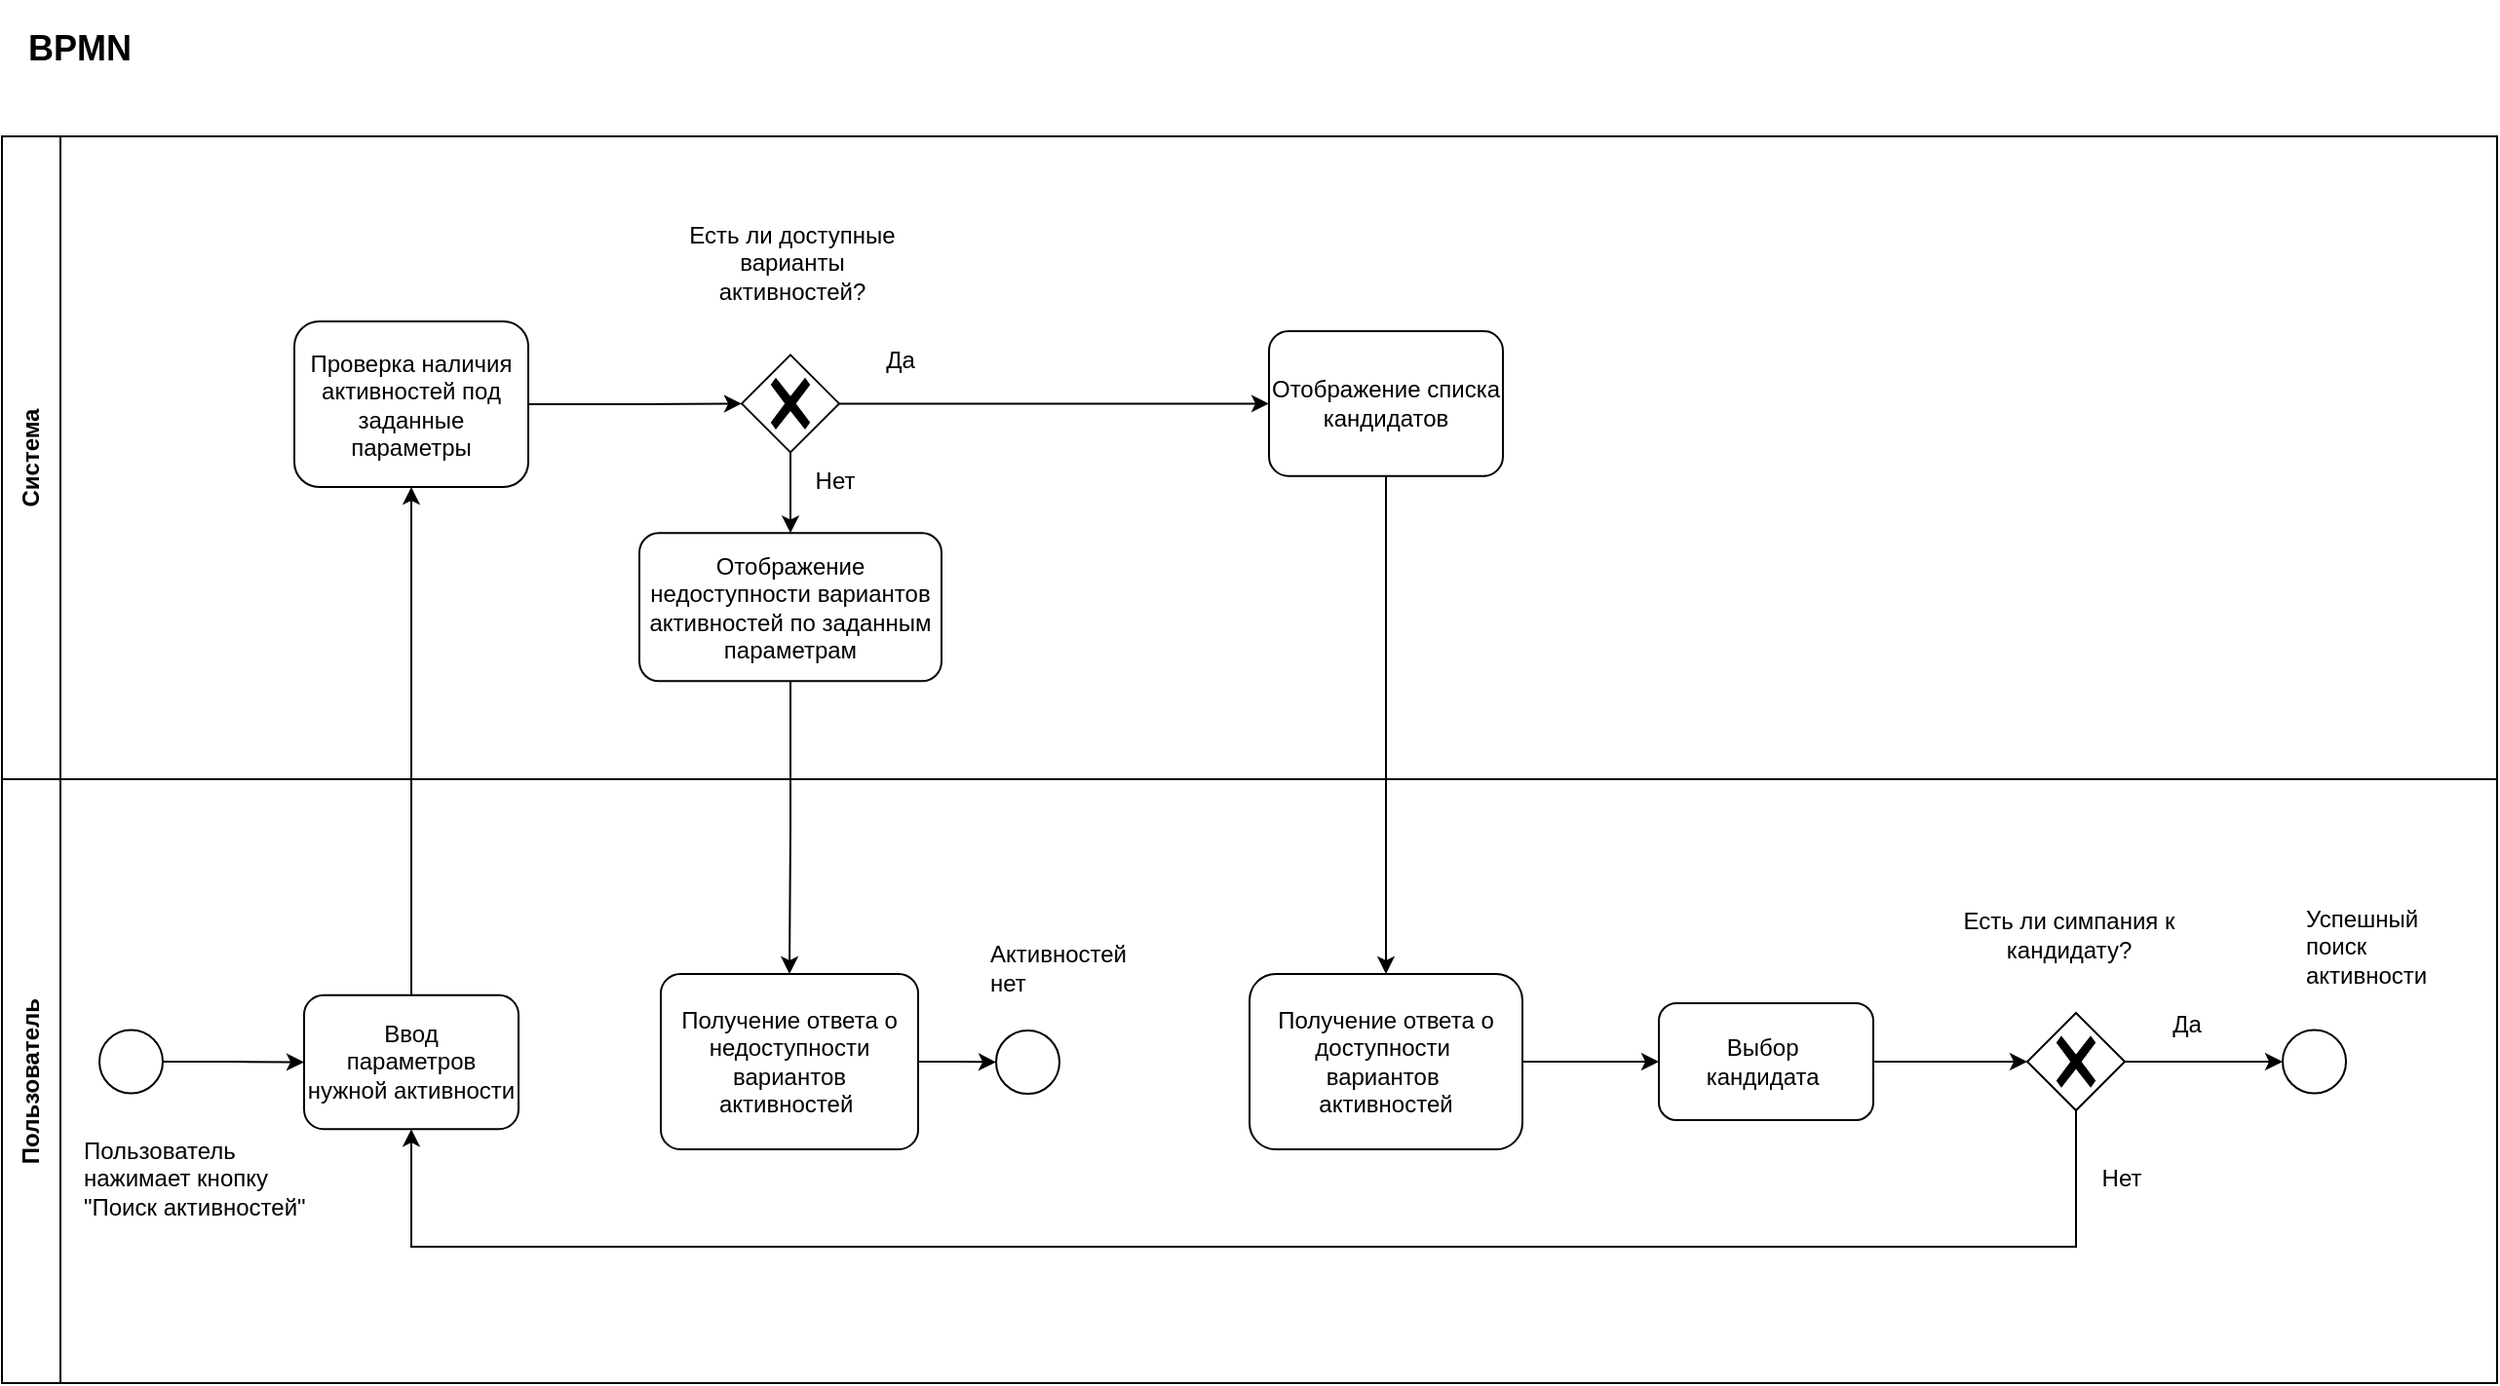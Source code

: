 <mxfile version="24.8.3">
  <diagram id="dzeYjGLBoUlJzBdF_KcF" name="BPMN">
    <mxGraphModel grid="1" page="1" gridSize="10" guides="1" tooltips="1" connect="1" arrows="1" fold="1" pageScale="1" pageWidth="1169" pageHeight="827" math="0" shadow="0">
      <root>
        <mxCell id="0" />
        <mxCell id="1" parent="0" />
        <mxCell id="bFTo_YiCv1sK3xuN5KWK-14" value="Система" style="swimlane;startSize=30;horizontal=0;html=1;whiteSpace=wrap;" vertex="1" parent="1">
          <mxGeometry x="80" y="240" width="1280" height="330" as="geometry" />
        </mxCell>
        <mxCell id="59hmk-yssHVuXWEo8j7X-1" style="edgeStyle=orthogonalEdgeStyle;rounded=0;orthogonalLoop=1;jettySize=auto;html=1;" edge="1" parent="bFTo_YiCv1sK3xuN5KWK-14" source="EmTWN6jmnc6d_m_KLZxq-1" target="EmTWN6jmnc6d_m_KLZxq-7">
          <mxGeometry relative="1" as="geometry" />
        </mxCell>
        <mxCell id="EmTWN6jmnc6d_m_KLZxq-1" value="" style="points=[[0.25,0.25,0],[0.5,0,0],[0.75,0.25,0],[1,0.5,0],[0.75,0.75,0],[0.5,1,0],[0.25,0.75,0],[0,0.5,0]];shape=mxgraph.bpmn.gateway2;html=1;verticalLabelPosition=bottom;labelBackgroundColor=#ffffff;verticalAlign=top;align=center;perimeter=rhombusPerimeter;outlineConnect=0;outline=none;symbol=none;gwType=exclusive;" vertex="1" parent="bFTo_YiCv1sK3xuN5KWK-14">
          <mxGeometry x="379.5" y="112.19" width="50" height="50" as="geometry" />
        </mxCell>
        <mxCell id="EmTWN6jmnc6d_m_KLZxq-5" value="&lt;div&gt;Отображение списка кандидатов&lt;/div&gt;" style="points=[[0.25,0,0],[0.5,0,0],[0.75,0,0],[1,0.25,0],[1,0.5,0],[1,0.75,0],[0.75,1,0],[0.5,1,0],[0.25,1,0],[0,0.75,0],[0,0.5,0],[0,0.25,0]];shape=mxgraph.bpmn.task;whiteSpace=wrap;rectStyle=rounded;size=10;html=1;container=1;expand=0;collapsible=0;taskMarker=abstract;" vertex="1" parent="bFTo_YiCv1sK3xuN5KWK-14">
          <mxGeometry x="650" y="100.0" width="120" height="74.38" as="geometry" />
        </mxCell>
        <mxCell id="EmTWN6jmnc6d_m_KLZxq-7" value="Отображение недоступности вариантов активностей по заданным параметрам" style="points=[[0.25,0,0],[0.5,0,0],[0.75,0,0],[1,0.25,0],[1,0.5,0],[1,0.75,0],[0.75,1,0],[0.5,1,0],[0.25,1,0],[0,0.75,0],[0,0.5,0],[0,0.25,0]];shape=mxgraph.bpmn.task;whiteSpace=wrap;rectStyle=rounded;size=10;html=1;container=1;expand=0;collapsible=0;taskMarker=abstract;" vertex="1" parent="bFTo_YiCv1sK3xuN5KWK-14">
          <mxGeometry x="327" y="203.68" width="155" height="76" as="geometry" />
        </mxCell>
        <mxCell id="EmTWN6jmnc6d_m_KLZxq-9" value="Да" style="text;html=1;align=center;verticalAlign=middle;whiteSpace=wrap;rounded=0;" vertex="1" parent="bFTo_YiCv1sK3xuN5KWK-14">
          <mxGeometry x="440" y="100" width="42" height="30" as="geometry" />
        </mxCell>
        <mxCell id="EmTWN6jmnc6d_m_KLZxq-10" value="Нет" style="text;html=1;align=center;verticalAlign=middle;whiteSpace=wrap;rounded=0;" vertex="1" parent="bFTo_YiCv1sK3xuN5KWK-14">
          <mxGeometry x="410" y="162.19" width="35" height="30" as="geometry" />
        </mxCell>
        <mxCell id="m8bl-wm8xfxtUhw2_gp4-38" style="edgeStyle=orthogonalEdgeStyle;rounded=0;orthogonalLoop=1;jettySize=auto;html=1;entryX=0;entryY=0.5;entryDx=0;entryDy=0;entryPerimeter=0;" edge="1" parent="bFTo_YiCv1sK3xuN5KWK-14" source="EmTWN6jmnc6d_m_KLZxq-1" target="EmTWN6jmnc6d_m_KLZxq-5">
          <mxGeometry relative="1" as="geometry" />
        </mxCell>
        <mxCell id="m8bl-wm8xfxtUhw2_gp4-42" value="Есть ли доступные варианты активностей?" style="text;html=1;align=center;verticalAlign=middle;whiteSpace=wrap;rounded=0;" vertex="1" parent="bFTo_YiCv1sK3xuN5KWK-14">
          <mxGeometry x="345" y="40" width="120.5" height="50" as="geometry" />
        </mxCell>
        <mxCell id="POMdLoyeSTip-pTWEH2q-1" value="BPMN" style="text;html=1;align=center;verticalAlign=middle;whiteSpace=wrap;rounded=0;fontSize=18;fontStyle=1" vertex="1" parent="1">
          <mxGeometry x="80" y="170" width="80" height="50" as="geometry" />
        </mxCell>
        <mxCell id="m8bl-wm8xfxtUhw2_gp4-1" value="Пользователь" style="swimlane;startSize=30;horizontal=0;html=1;whiteSpace=wrap;" vertex="1" parent="1">
          <mxGeometry x="80" y="570" width="1280" height="310" as="geometry" />
        </mxCell>
        <mxCell id="-uXYRUawB6G-Zc_b30fP-1" value="&lt;font style=&quot;font-size: 12px;&quot;&gt;Пользователь нажимает кнопку&lt;/font&gt;&lt;div style=&quot;&quot;&gt;&lt;font style=&quot;font-size: 12px;&quot;&gt;&quot;Поиск активностей&quot;&lt;/font&gt;&lt;/div&gt;" style="text;html=1;align=left;verticalAlign=middle;whiteSpace=wrap;rounded=0;" vertex="1" parent="m8bl-wm8xfxtUhw2_gp4-1">
          <mxGeometry x="40" y="179.62" width="128.75" height="50" as="geometry" />
        </mxCell>
        <mxCell id="Zr5_fD3SWUHh1ZhzUout-1" value="" style="points=[[0.145,0.145,0],[0.5,0,0],[0.855,0.145,0],[1,0.5,0],[0.855,0.855,0],[0.5,1,0],[0.145,0.855,0],[0,0.5,0]];shape=mxgraph.bpmn.event;html=1;verticalLabelPosition=bottom;labelBackgroundColor=#ffffff;verticalAlign=top;align=center;perimeter=ellipsePerimeter;outlineConnect=0;aspect=fixed;outline=standard;symbol=general;" vertex="1" parent="m8bl-wm8xfxtUhw2_gp4-1">
          <mxGeometry x="50" y="128.75" width="32.5" height="32.5" as="geometry" />
        </mxCell>
        <mxCell id="m8bl-wm8xfxtUhw2_gp4-24" style="edgeStyle=orthogonalEdgeStyle;rounded=0;orthogonalLoop=1;jettySize=auto;html=1;entryX=0;entryY=0.5;entryDx=0;entryDy=0;entryPerimeter=0;" edge="1" parent="m8bl-wm8xfxtUhw2_gp4-1" source="Zr5_fD3SWUHh1ZhzUout-1" target="EmTWN6jmnc6d_m_KLZxq-2">
          <mxGeometry relative="1" as="geometry" />
        </mxCell>
        <mxCell id="m8bl-wm8xfxtUhw2_gp4-28" value="Получение ответа о недоступности вариантов активностей&amp;nbsp;" style="points=[[0.25,0,0],[0.5,0,0],[0.75,0,0],[1,0.25,0],[1,0.5,0],[1,0.75,0],[0.75,1,0],[0.5,1,0],[0.25,1,0],[0,0.75,0],[0,0.5,0],[0,0.25,0]];shape=mxgraph.bpmn.task;whiteSpace=wrap;rectStyle=rounded;size=10;html=1;container=1;expand=0;collapsible=0;taskMarker=abstract;" vertex="1" parent="m8bl-wm8xfxtUhw2_gp4-1">
          <mxGeometry x="338" y="100" width="132" height="90" as="geometry" />
        </mxCell>
        <mxCell id="m8bl-wm8xfxtUhw2_gp4-25" value="Проверка наличия активностей под заданные параметры" style="rounded=1;whiteSpace=wrap;html=1;" vertex="1" parent="m8bl-wm8xfxtUhw2_gp4-1">
          <mxGeometry x="150" y="-234.99" width="120" height="85" as="geometry" />
        </mxCell>
        <mxCell id="m8bl-wm8xfxtUhw2_gp4-26" value="" style="edgeStyle=orthogonalEdgeStyle;rounded=0;orthogonalLoop=1;jettySize=auto;html=1;" edge="1" parent="m8bl-wm8xfxtUhw2_gp4-1" source="EmTWN6jmnc6d_m_KLZxq-2" target="m8bl-wm8xfxtUhw2_gp4-25">
          <mxGeometry relative="1" as="geometry" />
        </mxCell>
        <mxCell id="EmTWN6jmnc6d_m_KLZxq-2" value="Ввод&lt;div&gt;параметров нужной активности&lt;/div&gt;" style="points=[[0.25,0,0],[0.5,0,0],[0.75,0,0],[1,0.25,0],[1,0.5,0],[1,0.75,0],[0.75,1,0],[0.5,1,0],[0.25,1,0],[0,0.75,0],[0,0.5,0],[0,0.25,0]];shape=mxgraph.bpmn.task;whiteSpace=wrap;rectStyle=rounded;size=10;html=1;container=1;expand=0;collapsible=0;taskMarker=abstract;" vertex="1" parent="m8bl-wm8xfxtUhw2_gp4-1">
          <mxGeometry x="155" y="110.87" width="110" height="68.75" as="geometry" />
        </mxCell>
        <mxCell id="m8bl-wm8xfxtUhw2_gp4-34" value="" style="points=[[0.145,0.145,0],[0.5,0,0],[0.855,0.145,0],[1,0.5,0],[0.855,0.855,0],[0.5,1,0],[0.145,0.855,0],[0,0.5,0]];shape=mxgraph.bpmn.event;html=1;verticalLabelPosition=bottom;labelBackgroundColor=#ffffff;verticalAlign=top;align=center;perimeter=ellipsePerimeter;outlineConnect=0;aspect=fixed;outline=standard;symbol=general;" vertex="1" parent="m8bl-wm8xfxtUhw2_gp4-1">
          <mxGeometry x="510" y="129" width="32.5" height="32.5" as="geometry" />
        </mxCell>
        <mxCell id="m8bl-wm8xfxtUhw2_gp4-35" value="Активностей нет" style="text;html=1;align=left;verticalAlign=middle;whiteSpace=wrap;rounded=0;" vertex="1" parent="m8bl-wm8xfxtUhw2_gp4-1">
          <mxGeometry x="505" y="71.87" width="85" height="50" as="geometry" />
        </mxCell>
        <mxCell id="m8bl-wm8xfxtUhw2_gp4-39" style="edgeStyle=orthogonalEdgeStyle;rounded=0;orthogonalLoop=1;jettySize=auto;html=1;entryX=0;entryY=0.5;entryDx=0;entryDy=0;entryPerimeter=0;" edge="1" parent="m8bl-wm8xfxtUhw2_gp4-1" source="m8bl-wm8xfxtUhw2_gp4-28" target="m8bl-wm8xfxtUhw2_gp4-34">
          <mxGeometry relative="1" as="geometry" />
        </mxCell>
        <mxCell id="m8bl-wm8xfxtUhw2_gp4-45" value="" style="edgeStyle=orthogonalEdgeStyle;rounded=0;orthogonalLoop=1;jettySize=auto;html=1;" edge="1" parent="m8bl-wm8xfxtUhw2_gp4-1" source="m8bl-wm8xfxtUhw2_gp4-40" target="m8bl-wm8xfxtUhw2_gp4-44">
          <mxGeometry relative="1" as="geometry" />
        </mxCell>
        <mxCell id="m8bl-wm8xfxtUhw2_gp4-40" value="Получение ответа о доступности&amp;nbsp;&lt;div&gt;вариантов&amp;nbsp;&lt;/div&gt;&lt;div&gt;активностей&lt;/div&gt;" style="rounded=1;whiteSpace=wrap;html=1;" vertex="1" parent="m8bl-wm8xfxtUhw2_gp4-1">
          <mxGeometry x="640" y="100" width="140" height="90" as="geometry" />
        </mxCell>
        <mxCell id="m8bl-wm8xfxtUhw2_gp4-44" value="Выбор&amp;nbsp;&lt;div&gt;кандидата&amp;nbsp;&lt;/div&gt;" style="rounded=1;whiteSpace=wrap;html=1;" vertex="1" parent="m8bl-wm8xfxtUhw2_gp4-1">
          <mxGeometry x="850" y="115" width="110" height="60" as="geometry" />
        </mxCell>
        <mxCell id="m8bl-wm8xfxtUhw2_gp4-48" value="" style="edgeStyle=orthogonalEdgeStyle;rounded=0;orthogonalLoop=1;jettySize=auto;html=1;" edge="1" parent="m8bl-wm8xfxtUhw2_gp4-1" source="m8bl-wm8xfxtUhw2_gp4-36">
          <mxGeometry relative="1" as="geometry">
            <mxPoint x="1170" y="145" as="targetPoint" />
          </mxGeometry>
        </mxCell>
        <mxCell id="m8bl-wm8xfxtUhw2_gp4-36" value="" style="points=[[0.25,0.25,0],[0.5,0,0],[0.75,0.25,0],[1,0.5,0],[0.75,0.75,0],[0.5,1,0],[0.25,0.75,0],[0,0.5,0]];shape=mxgraph.bpmn.gateway2;html=1;verticalLabelPosition=bottom;labelBackgroundColor=#ffffff;verticalAlign=top;align=center;perimeter=rhombusPerimeter;outlineConnect=0;outline=none;symbol=none;gwType=exclusive;" vertex="1" parent="m8bl-wm8xfxtUhw2_gp4-1">
          <mxGeometry x="1039" y="120" width="50" height="50" as="geometry" />
        </mxCell>
        <mxCell id="m8bl-wm8xfxtUhw2_gp4-46" style="edgeStyle=orthogonalEdgeStyle;rounded=0;orthogonalLoop=1;jettySize=auto;html=1;entryX=0;entryY=0.5;entryDx=0;entryDy=0;entryPerimeter=0;" edge="1" parent="m8bl-wm8xfxtUhw2_gp4-1" source="m8bl-wm8xfxtUhw2_gp4-44" target="m8bl-wm8xfxtUhw2_gp4-36">
          <mxGeometry relative="1" as="geometry" />
        </mxCell>
        <mxCell id="m8bl-wm8xfxtUhw2_gp4-49" value="Есть ли симпания к кандидату?" style="text;html=1;align=center;verticalAlign=middle;whiteSpace=wrap;rounded=0;" vertex="1" parent="m8bl-wm8xfxtUhw2_gp4-1">
          <mxGeometry x="1000" y="55" width="120.5" height="50" as="geometry" />
        </mxCell>
        <mxCell id="m8bl-wm8xfxtUhw2_gp4-50" value="Да" style="text;html=1;align=center;verticalAlign=middle;whiteSpace=wrap;rounded=0;" vertex="1" parent="m8bl-wm8xfxtUhw2_gp4-1">
          <mxGeometry x="1100" y="110.87" width="42" height="30" as="geometry" />
        </mxCell>
        <mxCell id="m8bl-wm8xfxtUhw2_gp4-51" value="Нет" style="text;html=1;align=center;verticalAlign=middle;whiteSpace=wrap;rounded=0;" vertex="1" parent="m8bl-wm8xfxtUhw2_gp4-1">
          <mxGeometry x="1070" y="190" width="35" height="30" as="geometry" />
        </mxCell>
        <mxCell id="m8bl-wm8xfxtUhw2_gp4-57" value="" style="points=[[0.145,0.145,0],[0.5,0,0],[0.855,0.145,0],[1,0.5,0],[0.855,0.855,0],[0.5,1,0],[0.145,0.855,0],[0,0.5,0]];shape=mxgraph.bpmn.event;html=1;verticalLabelPosition=bottom;labelBackgroundColor=#ffffff;verticalAlign=top;align=center;perimeter=ellipsePerimeter;outlineConnect=0;aspect=fixed;outline=standard;symbol=general;" vertex="1" parent="m8bl-wm8xfxtUhw2_gp4-1">
          <mxGeometry x="1170" y="128.75" width="32.5" height="32.5" as="geometry" />
        </mxCell>
        <mxCell id="m8bl-wm8xfxtUhw2_gp4-58" value="Успешный поиск активности" style="text;html=1;align=left;verticalAlign=middle;whiteSpace=wrap;rounded=0;" vertex="1" parent="m8bl-wm8xfxtUhw2_gp4-1">
          <mxGeometry x="1180" y="60.87" width="85" height="50" as="geometry" />
        </mxCell>
        <mxCell id="m8bl-wm8xfxtUhw2_gp4-59" style="edgeStyle=orthogonalEdgeStyle;rounded=0;orthogonalLoop=1;jettySize=auto;html=1;entryX=0.5;entryY=1;entryDx=0;entryDy=0;entryPerimeter=0;exitX=0.5;exitY=1;exitDx=0;exitDy=0;exitPerimeter=0;" edge="1" parent="m8bl-wm8xfxtUhw2_gp4-1" source="m8bl-wm8xfxtUhw2_gp4-36" target="EmTWN6jmnc6d_m_KLZxq-2">
          <mxGeometry relative="1" as="geometry">
            <mxPoint x="1049" y="220" as="sourcePoint" />
            <mxPoint x="220" y="254.62" as="targetPoint" />
            <Array as="points">
              <mxPoint x="1064" y="240" />
              <mxPoint x="210" y="240" />
            </Array>
          </mxGeometry>
        </mxCell>
        <mxCell id="m8bl-wm8xfxtUhw2_gp4-29" style="edgeStyle=orthogonalEdgeStyle;rounded=0;orthogonalLoop=1;jettySize=auto;html=1;entryX=0.5;entryY=0;entryDx=0;entryDy=0;entryPerimeter=0;" edge="1" parent="1" source="EmTWN6jmnc6d_m_KLZxq-7" target="m8bl-wm8xfxtUhw2_gp4-28">
          <mxGeometry relative="1" as="geometry" />
        </mxCell>
        <mxCell id="m8bl-wm8xfxtUhw2_gp4-27" style="edgeStyle=orthogonalEdgeStyle;rounded=0;orthogonalLoop=1;jettySize=auto;html=1;entryX=0;entryY=0.5;entryDx=0;entryDy=0;entryPerimeter=0;" edge="1" parent="1" source="m8bl-wm8xfxtUhw2_gp4-25" target="EmTWN6jmnc6d_m_KLZxq-1">
          <mxGeometry relative="1" as="geometry" />
        </mxCell>
        <mxCell id="m8bl-wm8xfxtUhw2_gp4-41" value="" style="edgeStyle=orthogonalEdgeStyle;rounded=0;orthogonalLoop=1;jettySize=auto;html=1;" edge="1" parent="1" source="EmTWN6jmnc6d_m_KLZxq-5" target="m8bl-wm8xfxtUhw2_gp4-40">
          <mxGeometry relative="1" as="geometry" />
        </mxCell>
      </root>
    </mxGraphModel>
  </diagram>
</mxfile>
